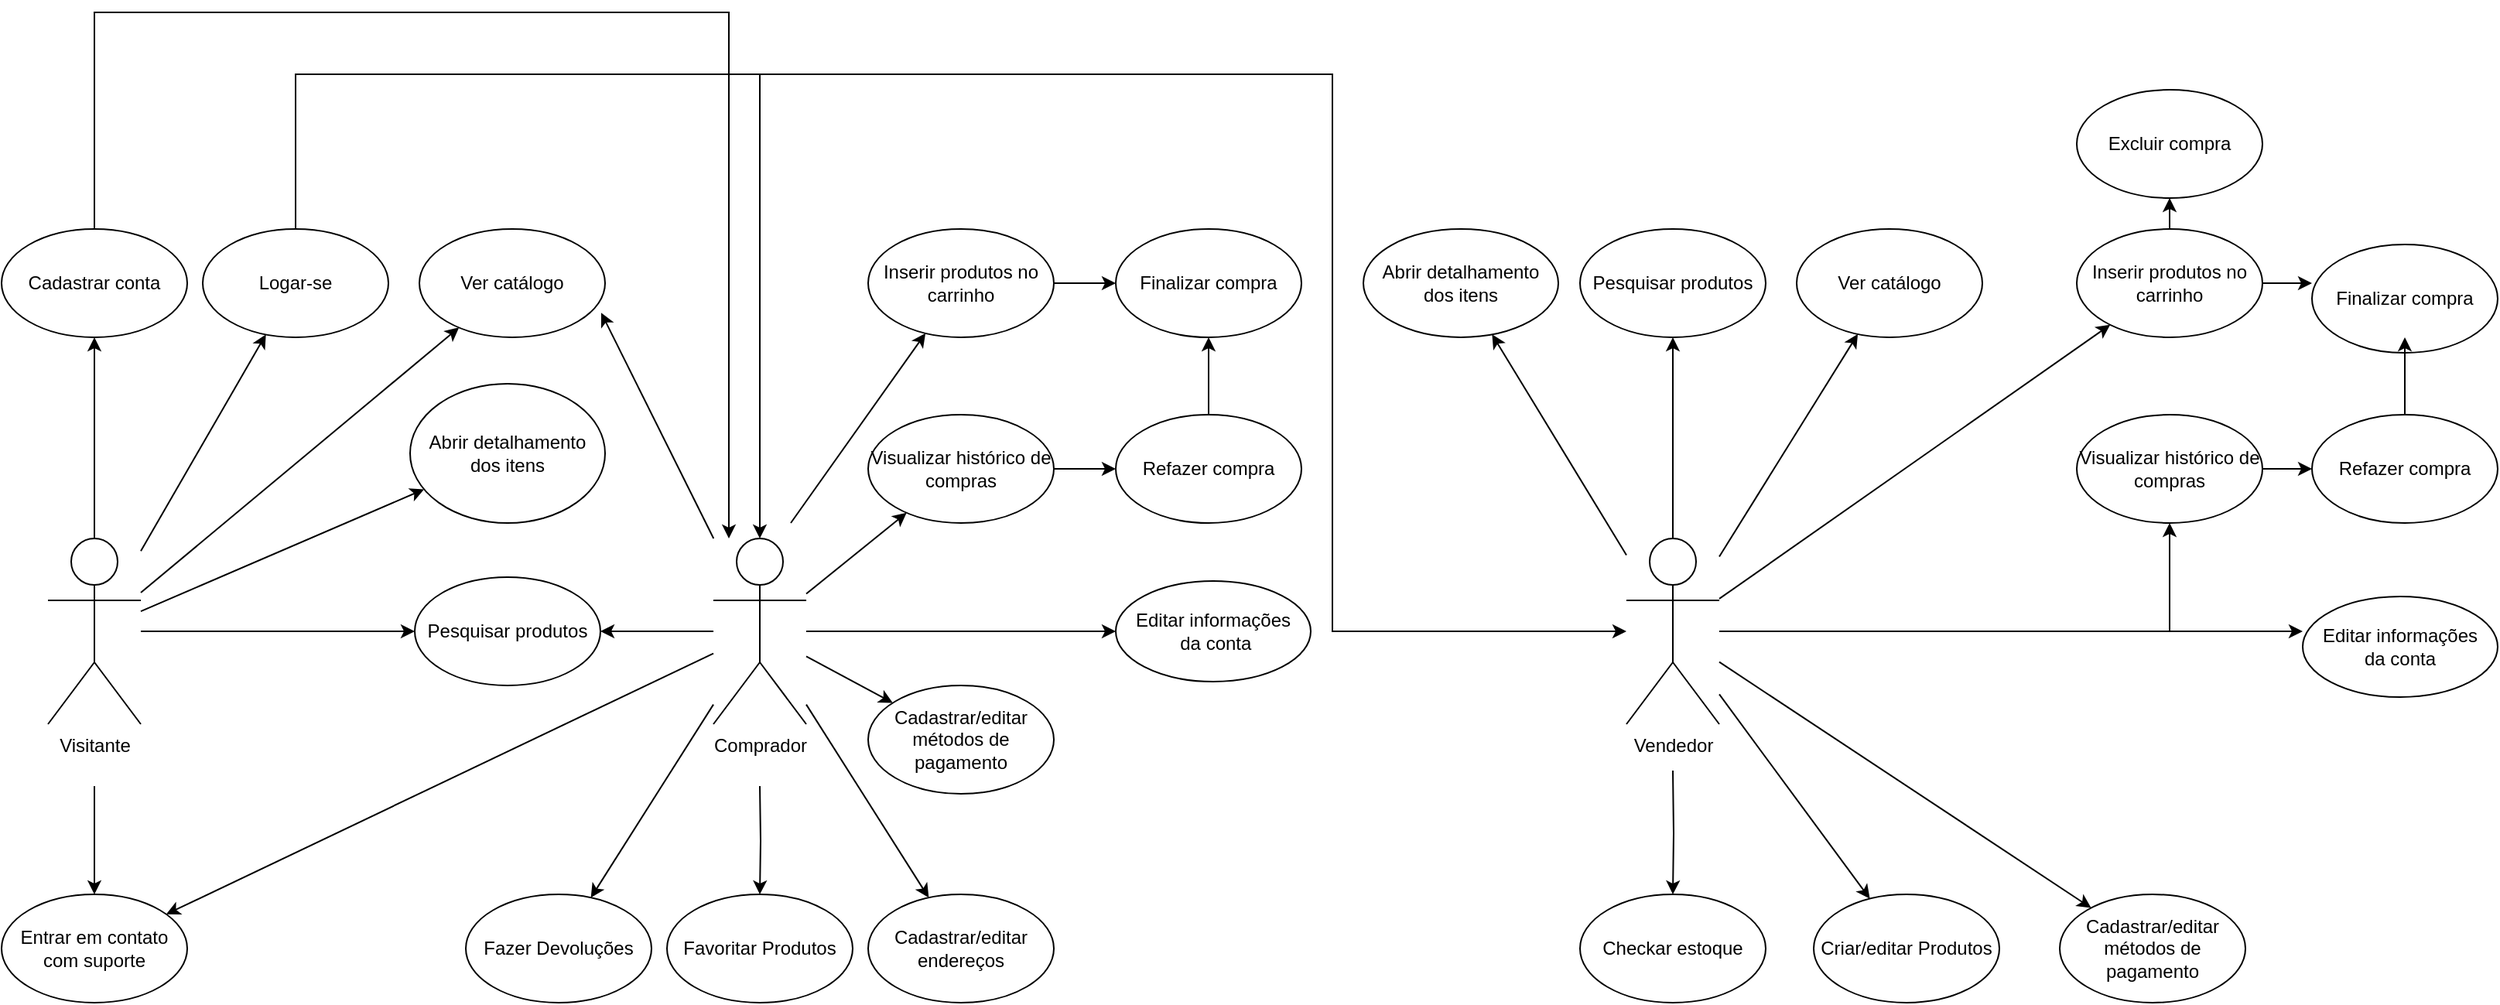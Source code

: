<mxfile version="21.3.2" type="device">
  <diagram name="Página-1" id="TE8ejI-lsOgjT5pNU6FI">
    <mxGraphModel dx="2242" dy="984" grid="1" gridSize="10" guides="1" tooltips="1" connect="1" arrows="1" fold="1" page="1" pageScale="1" pageWidth="827" pageHeight="1169" math="0" shadow="0">
      <root>
        <mxCell id="0" />
        <mxCell id="1" parent="0" />
        <mxCell id="SNILbIl9ELxcRqwJmUnG-72" style="edgeStyle=orthogonalEdgeStyle;rounded=0;orthogonalLoop=1;jettySize=auto;html=1;entryX=0.5;entryY=0;entryDx=0;entryDy=0;entryPerimeter=0;" parent="1" source="SNILbIl9ELxcRqwJmUnG-4" target="SNILbIl9ELxcRqwJmUnG-55" edge="1">
          <mxGeometry relative="1" as="geometry">
            <Array as="points">
              <mxPoint x="200" y="80" />
              <mxPoint x="500" y="80" />
            </Array>
          </mxGeometry>
        </mxCell>
        <mxCell id="RISPIyeXCwQUF-xXLIyX-15" style="edgeStyle=orthogonalEdgeStyle;rounded=0;orthogonalLoop=1;jettySize=auto;html=1;" edge="1" parent="1" source="SNILbIl9ELxcRqwJmUnG-4" target="SNILbIl9ELxcRqwJmUnG-103">
          <mxGeometry relative="1" as="geometry">
            <Array as="points">
              <mxPoint x="200" y="80" />
              <mxPoint x="870" y="80" />
              <mxPoint x="870" y="440" />
            </Array>
          </mxGeometry>
        </mxCell>
        <mxCell id="SNILbIl9ELxcRqwJmUnG-4" value="Logar-se" style="ellipse;whiteSpace=wrap;html=1;" parent="1" vertex="1">
          <mxGeometry x="140" y="180" width="120" height="70" as="geometry" />
        </mxCell>
        <mxCell id="SNILbIl9ELxcRqwJmUnG-13" value="Visitante" style="shape=umlActor;verticalLabelPosition=bottom;verticalAlign=top;html=1;outlineConnect=0;" parent="1" vertex="1">
          <mxGeometry x="40" y="380" width="60" height="120" as="geometry" />
        </mxCell>
        <mxCell id="SNILbIl9ELxcRqwJmUnG-32" value="Ver catálogo" style="ellipse;whiteSpace=wrap;html=1;" parent="1" vertex="1">
          <mxGeometry x="280" y="180" width="120" height="70" as="geometry" />
        </mxCell>
        <mxCell id="SNILbIl9ELxcRqwJmUnG-34" value="Abrir detalhamento dos itens" style="ellipse;whiteSpace=wrap;html=1;" parent="1" vertex="1">
          <mxGeometry x="274" y="280" width="126" height="90" as="geometry" />
        </mxCell>
        <mxCell id="SNILbIl9ELxcRqwJmUnG-36" value="Pesquisar produtos" style="ellipse;whiteSpace=wrap;html=1;" parent="1" vertex="1">
          <mxGeometry x="277" y="405" width="120" height="70" as="geometry" />
        </mxCell>
        <mxCell id="SNILbIl9ELxcRqwJmUnG-38" value="Entrar em contato com suporte" style="ellipse;whiteSpace=wrap;html=1;" parent="1" vertex="1">
          <mxGeometry x="10" y="610" width="120" height="70" as="geometry" />
        </mxCell>
        <mxCell id="J9sTM68ii2zqMPpD5OEh-11" style="edgeStyle=orthogonalEdgeStyle;rounded=0;orthogonalLoop=1;jettySize=auto;html=1;" parent="1" source="SNILbIl9ELxcRqwJmUnG-49" target="SNILbIl9ELxcRqwJmUnG-56" edge="1">
          <mxGeometry relative="1" as="geometry" />
        </mxCell>
        <mxCell id="SNILbIl9ELxcRqwJmUnG-49" value="Inserir produtos no carrinho" style="ellipse;whiteSpace=wrap;html=1;" parent="1" vertex="1">
          <mxGeometry x="570" y="180" width="120" height="70" as="geometry" />
        </mxCell>
        <mxCell id="SNILbIl9ELxcRqwJmUnG-65" style="edgeStyle=orthogonalEdgeStyle;rounded=0;orthogonalLoop=1;jettySize=auto;html=1;" parent="1" source="SNILbIl9ELxcRqwJmUnG-55" target="SNILbIl9ELxcRqwJmUnG-36" edge="1">
          <mxGeometry relative="1" as="geometry" />
        </mxCell>
        <mxCell id="SNILbIl9ELxcRqwJmUnG-75" style="edgeStyle=orthogonalEdgeStyle;rounded=0;orthogonalLoop=1;jettySize=auto;html=1;" parent="1" target="SNILbIl9ELxcRqwJmUnG-74" edge="1">
          <mxGeometry relative="1" as="geometry">
            <mxPoint x="500" y="540" as="sourcePoint" />
          </mxGeometry>
        </mxCell>
        <mxCell id="RISPIyeXCwQUF-xXLIyX-17" style="edgeStyle=orthogonalEdgeStyle;rounded=0;orthogonalLoop=1;jettySize=auto;html=1;" edge="1" parent="1" source="SNILbIl9ELxcRqwJmUnG-55" target="SNILbIl9ELxcRqwJmUnG-57">
          <mxGeometry relative="1" as="geometry" />
        </mxCell>
        <mxCell id="SNILbIl9ELxcRqwJmUnG-55" value="Comprador" style="shape=umlActor;verticalLabelPosition=bottom;verticalAlign=top;html=1;outlineConnect=0;" parent="1" vertex="1">
          <mxGeometry x="470" y="380" width="60" height="120" as="geometry" />
        </mxCell>
        <mxCell id="SNILbIl9ELxcRqwJmUnG-56" value="Finalizar compra" style="ellipse;whiteSpace=wrap;html=1;" parent="1" vertex="1">
          <mxGeometry x="730" y="180" width="120" height="70" as="geometry" />
        </mxCell>
        <mxCell id="SNILbIl9ELxcRqwJmUnG-57" value="Editar informações&lt;br&gt;&amp;nbsp;da conta" style="ellipse;whiteSpace=wrap;html=1;" parent="1" vertex="1">
          <mxGeometry x="730" y="407.5" width="126" height="65" as="geometry" />
        </mxCell>
        <mxCell id="SNILbIl9ELxcRqwJmUnG-58" value="Cadastrar/editar métodos de pagamento" style="ellipse;whiteSpace=wrap;html=1;" parent="1" vertex="1">
          <mxGeometry x="570" y="475" width="120" height="70" as="geometry" />
        </mxCell>
        <mxCell id="SNILbIl9ELxcRqwJmUnG-59" value="Cadastrar/editar endereços" style="ellipse;whiteSpace=wrap;html=1;" parent="1" vertex="1">
          <mxGeometry x="570" y="610" width="120" height="70" as="geometry" />
        </mxCell>
        <mxCell id="SNILbIl9ELxcRqwJmUnG-73" style="edgeStyle=orthogonalEdgeStyle;rounded=0;orthogonalLoop=1;jettySize=auto;html=1;" parent="1" source="SNILbIl9ELxcRqwJmUnG-62" target="SNILbIl9ELxcRqwJmUnG-55" edge="1">
          <mxGeometry relative="1" as="geometry">
            <Array as="points">
              <mxPoint x="70" y="40" />
              <mxPoint x="480" y="40" />
            </Array>
          </mxGeometry>
        </mxCell>
        <mxCell id="SNILbIl9ELxcRqwJmUnG-62" value="Cadastrar conta" style="ellipse;whiteSpace=wrap;html=1;" parent="1" vertex="1">
          <mxGeometry x="10" y="180" width="120" height="70" as="geometry" />
        </mxCell>
        <mxCell id="SNILbIl9ELxcRqwJmUnG-69" value="Fazer Devoluções" style="ellipse;whiteSpace=wrap;html=1;" parent="1" vertex="1">
          <mxGeometry x="310" y="610" width="120" height="70" as="geometry" />
        </mxCell>
        <mxCell id="SNILbIl9ELxcRqwJmUnG-74" value="Favoritar Produtos" style="ellipse;whiteSpace=wrap;html=1;" parent="1" vertex="1">
          <mxGeometry x="440" y="610" width="120" height="70" as="geometry" />
        </mxCell>
        <mxCell id="SNILbIl9ELxcRqwJmUnG-79" style="edgeStyle=orthogonalEdgeStyle;rounded=0;orthogonalLoop=1;jettySize=auto;html=1;" parent="1" source="SNILbIl9ELxcRqwJmUnG-76" target="SNILbIl9ELxcRqwJmUnG-78" edge="1">
          <mxGeometry relative="1" as="geometry" />
        </mxCell>
        <mxCell id="SNILbIl9ELxcRqwJmUnG-76" value="Visualizar histórico de compras" style="ellipse;whiteSpace=wrap;html=1;" parent="1" vertex="1">
          <mxGeometry x="570" y="300" width="120" height="70" as="geometry" />
        </mxCell>
        <mxCell id="SNILbIl9ELxcRqwJmUnG-80" style="edgeStyle=orthogonalEdgeStyle;rounded=0;orthogonalLoop=1;jettySize=auto;html=1;" parent="1" source="SNILbIl9ELxcRqwJmUnG-78" target="SNILbIl9ELxcRqwJmUnG-56" edge="1">
          <mxGeometry relative="1" as="geometry" />
        </mxCell>
        <mxCell id="SNILbIl9ELxcRqwJmUnG-78" value="Refazer compra" style="ellipse;whiteSpace=wrap;html=1;" parent="1" vertex="1">
          <mxGeometry x="730" y="300" width="120" height="70" as="geometry" />
        </mxCell>
        <mxCell id="J9sTM68ii2zqMPpD5OEh-16" style="edgeStyle=orthogonalEdgeStyle;rounded=0;orthogonalLoop=1;jettySize=auto;html=1;" parent="1" source="SNILbIl9ELxcRqwJmUnG-96" edge="1">
          <mxGeometry relative="1" as="geometry">
            <mxPoint x="1503" y="215" as="targetPoint" />
          </mxGeometry>
        </mxCell>
        <mxCell id="RISPIyeXCwQUF-xXLIyX-4" style="edgeStyle=orthogonalEdgeStyle;rounded=0;orthogonalLoop=1;jettySize=auto;html=1;" edge="1" parent="1" source="SNILbIl9ELxcRqwJmUnG-96" target="SNILbIl9ELxcRqwJmUnG-113">
          <mxGeometry relative="1" as="geometry" />
        </mxCell>
        <mxCell id="SNILbIl9ELxcRqwJmUnG-96" value="Inserir produtos no carrinho" style="ellipse;whiteSpace=wrap;html=1;" parent="1" vertex="1">
          <mxGeometry x="1351" y="180" width="120" height="70" as="geometry" />
        </mxCell>
        <mxCell id="SNILbIl9ELxcRqwJmUnG-101" style="edgeStyle=orthogonalEdgeStyle;rounded=0;orthogonalLoop=1;jettySize=auto;html=1;" parent="1" target="SNILbIl9ELxcRqwJmUnG-108" edge="1">
          <mxGeometry relative="1" as="geometry">
            <mxPoint x="1090" y="530" as="sourcePoint" />
          </mxGeometry>
        </mxCell>
        <mxCell id="SNILbIl9ELxcRqwJmUnG-102" style="edgeStyle=orthogonalEdgeStyle;rounded=0;orthogonalLoop=1;jettySize=auto;html=1;" parent="1" source="SNILbIl9ELxcRqwJmUnG-103" target="SNILbIl9ELxcRqwJmUnG-110" edge="1">
          <mxGeometry relative="1" as="geometry" />
        </mxCell>
        <mxCell id="RISPIyeXCwQUF-xXLIyX-3" style="edgeStyle=orthogonalEdgeStyle;rounded=0;orthogonalLoop=1;jettySize=auto;html=1;" edge="1" parent="1" source="SNILbIl9ELxcRqwJmUnG-103">
          <mxGeometry relative="1" as="geometry">
            <mxPoint x="1497" y="440" as="targetPoint" />
          </mxGeometry>
        </mxCell>
        <mxCell id="RISPIyeXCwQUF-xXLIyX-6" style="edgeStyle=orthogonalEdgeStyle;rounded=0;orthogonalLoop=1;jettySize=auto;html=1;" edge="1" parent="1" source="SNILbIl9ELxcRqwJmUnG-103" target="RISPIyeXCwQUF-xXLIyX-5">
          <mxGeometry relative="1" as="geometry" />
        </mxCell>
        <mxCell id="SNILbIl9ELxcRqwJmUnG-103" value="Vendedor&lt;br&gt;" style="shape=umlActor;verticalLabelPosition=bottom;verticalAlign=top;html=1;outlineConnect=0;" parent="1" vertex="1">
          <mxGeometry x="1060" y="380" width="60" height="120" as="geometry" />
        </mxCell>
        <mxCell id="SNILbIl9ELxcRqwJmUnG-104" value="Finalizar compra" style="ellipse;whiteSpace=wrap;html=1;" parent="1" vertex="1">
          <mxGeometry x="1503" y="190" width="120" height="70" as="geometry" />
        </mxCell>
        <mxCell id="SNILbIl9ELxcRqwJmUnG-105" value="Editar informações&lt;br&gt;da conta" style="ellipse;whiteSpace=wrap;html=1;" parent="1" vertex="1">
          <mxGeometry x="1497" y="417.5" width="126" height="65" as="geometry" />
        </mxCell>
        <mxCell id="SNILbIl9ELxcRqwJmUnG-106" value="Cadastrar/editar métodos de pagamento" style="ellipse;whiteSpace=wrap;html=1;" parent="1" vertex="1">
          <mxGeometry x="1340" y="610" width="120" height="70" as="geometry" />
        </mxCell>
        <mxCell id="SNILbIl9ELxcRqwJmUnG-107" value="Criar/editar Produtos" style="ellipse;whiteSpace=wrap;html=1;" parent="1" vertex="1">
          <mxGeometry x="1181" y="610" width="120" height="70" as="geometry" />
        </mxCell>
        <mxCell id="SNILbIl9ELxcRqwJmUnG-108" value="Checkar estoque" style="ellipse;whiteSpace=wrap;html=1;" parent="1" vertex="1">
          <mxGeometry x="1030" y="610" width="120" height="70" as="geometry" />
        </mxCell>
        <mxCell id="SNILbIl9ELxcRqwJmUnG-109" style="edgeStyle=orthogonalEdgeStyle;rounded=0;orthogonalLoop=1;jettySize=auto;html=1;" parent="1" source="SNILbIl9ELxcRqwJmUnG-110" edge="1">
          <mxGeometry relative="1" as="geometry">
            <mxPoint x="1503" y="335.0" as="targetPoint" />
          </mxGeometry>
        </mxCell>
        <mxCell id="SNILbIl9ELxcRqwJmUnG-110" value="Visualizar histórico de compras" style="ellipse;whiteSpace=wrap;html=1;" parent="1" vertex="1">
          <mxGeometry x="1351" y="300" width="120" height="70" as="geometry" />
        </mxCell>
        <mxCell id="SNILbIl9ELxcRqwJmUnG-111" style="edgeStyle=orthogonalEdgeStyle;rounded=0;orthogonalLoop=1;jettySize=auto;html=1;" parent="1" edge="1">
          <mxGeometry relative="1" as="geometry">
            <mxPoint x="1563" y="300" as="sourcePoint" />
            <mxPoint x="1563" y="250" as="targetPoint" />
          </mxGeometry>
        </mxCell>
        <mxCell id="SNILbIl9ELxcRqwJmUnG-112" value="Refazer compra" style="ellipse;whiteSpace=wrap;html=1;" parent="1" vertex="1">
          <mxGeometry x="1503" y="300" width="120" height="70" as="geometry" />
        </mxCell>
        <mxCell id="SNILbIl9ELxcRqwJmUnG-113" value="Excluir compra" style="ellipse;whiteSpace=wrap;html=1;" parent="1" vertex="1">
          <mxGeometry x="1351" y="90" width="120" height="70" as="geometry" />
        </mxCell>
        <mxCell id="J9sTM68ii2zqMPpD5OEh-4" value="" style="endArrow=classic;html=1;rounded=0;" parent="1" source="SNILbIl9ELxcRqwJmUnG-13" target="SNILbIl9ELxcRqwJmUnG-4" edge="1">
          <mxGeometry width="50" height="50" relative="1" as="geometry">
            <mxPoint x="470" y="440" as="sourcePoint" />
            <mxPoint x="520" y="390" as="targetPoint" />
          </mxGeometry>
        </mxCell>
        <mxCell id="J9sTM68ii2zqMPpD5OEh-5" value="" style="endArrow=classic;html=1;rounded=0;" parent="1" source="SNILbIl9ELxcRqwJmUnG-13" target="SNILbIl9ELxcRqwJmUnG-32" edge="1">
          <mxGeometry width="50" height="50" relative="1" as="geometry">
            <mxPoint x="110" y="352" as="sourcePoint" />
            <mxPoint x="185" y="257" as="targetPoint" />
          </mxGeometry>
        </mxCell>
        <mxCell id="J9sTM68ii2zqMPpD5OEh-6" value="" style="endArrow=classic;html=1;rounded=0;" parent="1" source="SNILbIl9ELxcRqwJmUnG-13" target="SNILbIl9ELxcRqwJmUnG-34" edge="1">
          <mxGeometry width="50" height="50" relative="1" as="geometry">
            <mxPoint x="470" y="440" as="sourcePoint" />
            <mxPoint x="520" y="390" as="targetPoint" />
          </mxGeometry>
        </mxCell>
        <mxCell id="J9sTM68ii2zqMPpD5OEh-7" value="" style="endArrow=classic;html=1;rounded=0;" parent="1" source="SNILbIl9ELxcRqwJmUnG-13" target="SNILbIl9ELxcRqwJmUnG-36" edge="1">
          <mxGeometry width="50" height="50" relative="1" as="geometry">
            <mxPoint x="110" y="389" as="sourcePoint" />
            <mxPoint x="304" y="386" as="targetPoint" />
          </mxGeometry>
        </mxCell>
        <mxCell id="J9sTM68ii2zqMPpD5OEh-8" value="" style="endArrow=classic;html=1;rounded=0;" parent="1" target="SNILbIl9ELxcRqwJmUnG-38" edge="1">
          <mxGeometry width="50" height="50" relative="1" as="geometry">
            <mxPoint x="70" y="540" as="sourcePoint" />
            <mxPoint x="250" y="456" as="targetPoint" />
          </mxGeometry>
        </mxCell>
        <mxCell id="J9sTM68ii2zqMPpD5OEh-9" value="" style="endArrow=classic;html=1;rounded=0;" parent="1" source="SNILbIl9ELxcRqwJmUnG-13" target="SNILbIl9ELxcRqwJmUnG-62" edge="1">
          <mxGeometry width="50" height="50" relative="1" as="geometry">
            <mxPoint x="540" y="450" as="sourcePoint" />
            <mxPoint x="590" y="400" as="targetPoint" />
          </mxGeometry>
        </mxCell>
        <mxCell id="J9sTM68ii2zqMPpD5OEh-10" value="" style="endArrow=classic;html=1;rounded=0;entryX=0.979;entryY=0.773;entryDx=0;entryDy=0;entryPerimeter=0;" parent="1" source="SNILbIl9ELxcRqwJmUnG-55" target="SNILbIl9ELxcRqwJmUnG-32" edge="1">
          <mxGeometry width="50" height="50" relative="1" as="geometry">
            <mxPoint x="110" y="372" as="sourcePoint" />
            <mxPoint x="309" y="250" as="targetPoint" />
          </mxGeometry>
        </mxCell>
        <mxCell id="J9sTM68ii2zqMPpD5OEh-13" value="" style="endArrow=classic;html=1;rounded=0;" parent="1" source="SNILbIl9ELxcRqwJmUnG-55" target="SNILbIl9ELxcRqwJmUnG-59" edge="1">
          <mxGeometry width="50" height="50" relative="1" as="geometry">
            <mxPoint x="480" y="408" as="sourcePoint" />
            <mxPoint x="373" y="257" as="targetPoint" />
          </mxGeometry>
        </mxCell>
        <mxCell id="J9sTM68ii2zqMPpD5OEh-14" value="" style="endArrow=classic;html=1;rounded=0;" parent="1" source="SNILbIl9ELxcRqwJmUnG-55" target="SNILbIl9ELxcRqwJmUnG-69" edge="1">
          <mxGeometry width="50" height="50" relative="1" as="geometry">
            <mxPoint x="540" y="497" as="sourcePoint" />
            <mxPoint x="619" y="622" as="targetPoint" />
          </mxGeometry>
        </mxCell>
        <mxCell id="J9sTM68ii2zqMPpD5OEh-15" value="" style="endArrow=classic;html=1;rounded=0;" parent="1" source="SNILbIl9ELxcRqwJmUnG-55" target="SNILbIl9ELxcRqwJmUnG-38" edge="1">
          <mxGeometry width="50" height="50" relative="1" as="geometry">
            <mxPoint x="480" y="497" as="sourcePoint" />
            <mxPoint x="401" y="622" as="targetPoint" />
          </mxGeometry>
        </mxCell>
        <mxCell id="RISPIyeXCwQUF-xXLIyX-1" value="" style="endArrow=classic;html=1;rounded=0;" edge="1" parent="1" source="SNILbIl9ELxcRqwJmUnG-103" target="SNILbIl9ELxcRqwJmUnG-106">
          <mxGeometry width="50" height="50" relative="1" as="geometry">
            <mxPoint x="880" y="420" as="sourcePoint" />
            <mxPoint x="930" y="370" as="targetPoint" />
          </mxGeometry>
        </mxCell>
        <mxCell id="RISPIyeXCwQUF-xXLIyX-2" value="" style="endArrow=classic;html=1;rounded=0;" edge="1" parent="1" source="SNILbIl9ELxcRqwJmUnG-103" target="SNILbIl9ELxcRqwJmUnG-107">
          <mxGeometry width="50" height="50" relative="1" as="geometry">
            <mxPoint x="1130" y="470" as="sourcePoint" />
            <mxPoint x="1370" y="629" as="targetPoint" />
          </mxGeometry>
        </mxCell>
        <mxCell id="RISPIyeXCwQUF-xXLIyX-5" value="Pesquisar produtos" style="ellipse;whiteSpace=wrap;html=1;" vertex="1" parent="1">
          <mxGeometry x="1030" y="180" width="120" height="70" as="geometry" />
        </mxCell>
        <mxCell id="RISPIyeXCwQUF-xXLIyX-8" value="" style="endArrow=classic;html=1;rounded=0;" edge="1" parent="1" source="SNILbIl9ELxcRqwJmUnG-103" target="SNILbIl9ELxcRqwJmUnG-96">
          <mxGeometry width="50" height="50" relative="1" as="geometry">
            <mxPoint x="1130" y="470" as="sourcePoint" />
            <mxPoint x="1370" y="629" as="targetPoint" />
          </mxGeometry>
        </mxCell>
        <mxCell id="RISPIyeXCwQUF-xXLIyX-9" value="Ver catálogo" style="ellipse;whiteSpace=wrap;html=1;" vertex="1" parent="1">
          <mxGeometry x="1170" y="180" width="120" height="70" as="geometry" />
        </mxCell>
        <mxCell id="RISPIyeXCwQUF-xXLIyX-11" value="" style="endArrow=classic;html=1;rounded=0;" edge="1" parent="1" source="SNILbIl9ELxcRqwJmUnG-103" target="RISPIyeXCwQUF-xXLIyX-9">
          <mxGeometry width="50" height="50" relative="1" as="geometry">
            <mxPoint x="1130" y="429" as="sourcePoint" />
            <mxPoint x="1383" y="252" as="targetPoint" />
          </mxGeometry>
        </mxCell>
        <mxCell id="RISPIyeXCwQUF-xXLIyX-12" value="Abrir detalhamento dos itens" style="ellipse;whiteSpace=wrap;html=1;" vertex="1" parent="1">
          <mxGeometry x="890" y="180" width="126" height="70" as="geometry" />
        </mxCell>
        <mxCell id="RISPIyeXCwQUF-xXLIyX-13" value="" style="endArrow=classic;html=1;rounded=0;" edge="1" parent="1" source="SNILbIl9ELxcRqwJmUnG-103" target="RISPIyeXCwQUF-xXLIyX-12">
          <mxGeometry width="50" height="50" relative="1" as="geometry">
            <mxPoint x="1130" y="402" as="sourcePoint" />
            <mxPoint x="1219" y="258" as="targetPoint" />
          </mxGeometry>
        </mxCell>
        <mxCell id="RISPIyeXCwQUF-xXLIyX-18" value="" style="endArrow=classic;html=1;rounded=0;" edge="1" parent="1" source="SNILbIl9ELxcRqwJmUnG-55" target="SNILbIl9ELxcRqwJmUnG-58">
          <mxGeometry width="50" height="50" relative="1" as="geometry">
            <mxPoint x="540" y="497" as="sourcePoint" />
            <mxPoint x="619" y="622" as="targetPoint" />
          </mxGeometry>
        </mxCell>
        <mxCell id="RISPIyeXCwQUF-xXLIyX-19" value="" style="endArrow=classic;html=1;rounded=0;" edge="1" parent="1" target="SNILbIl9ELxcRqwJmUnG-49">
          <mxGeometry width="50" height="50" relative="1" as="geometry">
            <mxPoint x="520" y="370" as="sourcePoint" />
            <mxPoint x="596" y="496" as="targetPoint" />
          </mxGeometry>
        </mxCell>
        <mxCell id="RISPIyeXCwQUF-xXLIyX-21" value="" style="endArrow=classic;html=1;rounded=0;" edge="1" parent="1" source="SNILbIl9ELxcRqwJmUnG-55" target="SNILbIl9ELxcRqwJmUnG-76">
          <mxGeometry width="50" height="50" relative="1" as="geometry">
            <mxPoint x="540" y="466" as="sourcePoint" />
            <mxPoint x="596" y="496" as="targetPoint" />
          </mxGeometry>
        </mxCell>
      </root>
    </mxGraphModel>
  </diagram>
</mxfile>
